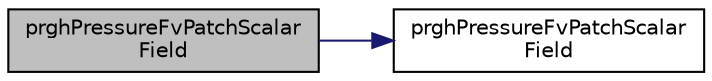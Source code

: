 digraph "prghPressureFvPatchScalarField"
{
  bgcolor="transparent";
  edge [fontname="Helvetica",fontsize="10",labelfontname="Helvetica",labelfontsize="10"];
  node [fontname="Helvetica",fontsize="10",shape=record];
  rankdir="LR";
  Node1 [label="prghPressureFvPatchScalar\lField",height=0.2,width=0.4,color="black", fillcolor="grey75", style="filled", fontcolor="black"];
  Node1 -> Node2 [color="midnightblue",fontsize="10",style="solid",fontname="Helvetica"];
  Node2 [label="prghPressureFvPatchScalar\lField",height=0.2,width=0.4,color="black",URL="$a02014.html#adc899e42eaddad239eeabb65480ad939",tooltip="Construct from patch and internal field. "];
}
